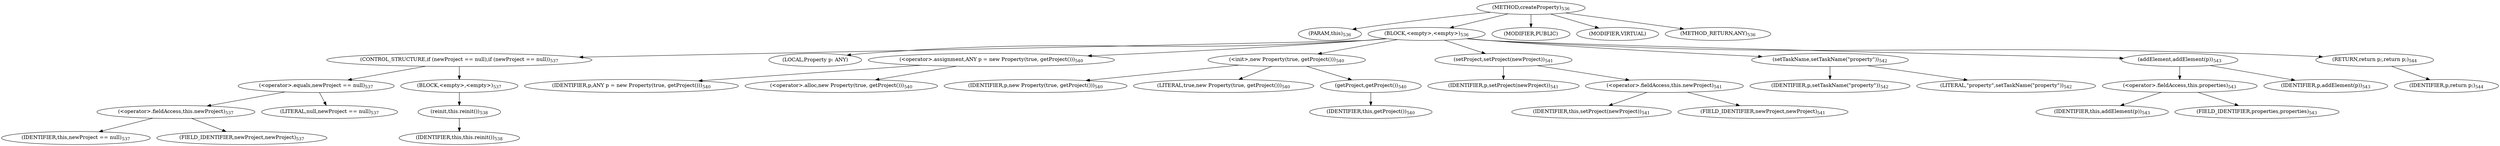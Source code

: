 digraph "createProperty" {  
"1186" [label = <(METHOD,createProperty)<SUB>536</SUB>> ]
"36" [label = <(PARAM,this)<SUB>536</SUB>> ]
"1187" [label = <(BLOCK,&lt;empty&gt;,&lt;empty&gt;)<SUB>536</SUB>> ]
"1188" [label = <(CONTROL_STRUCTURE,if (newProject == null),if (newProject == null))<SUB>537</SUB>> ]
"1189" [label = <(&lt;operator&gt;.equals,newProject == null)<SUB>537</SUB>> ]
"1190" [label = <(&lt;operator&gt;.fieldAccess,this.newProject)<SUB>537</SUB>> ]
"1191" [label = <(IDENTIFIER,this,newProject == null)<SUB>537</SUB>> ]
"1192" [label = <(FIELD_IDENTIFIER,newProject,newProject)<SUB>537</SUB>> ]
"1193" [label = <(LITERAL,null,newProject == null)<SUB>537</SUB>> ]
"1194" [label = <(BLOCK,&lt;empty&gt;,&lt;empty&gt;)<SUB>537</SUB>> ]
"1195" [label = <(reinit,this.reinit())<SUB>538</SUB>> ]
"35" [label = <(IDENTIFIER,this,this.reinit())<SUB>538</SUB>> ]
"39" [label = <(LOCAL,Property p: ANY)> ]
"1196" [label = <(&lt;operator&gt;.assignment,ANY p = new Property(true, getProject()))<SUB>540</SUB>> ]
"1197" [label = <(IDENTIFIER,p,ANY p = new Property(true, getProject()))<SUB>540</SUB>> ]
"1198" [label = <(&lt;operator&gt;.alloc,new Property(true, getProject()))<SUB>540</SUB>> ]
"1199" [label = <(&lt;init&gt;,new Property(true, getProject()))<SUB>540</SUB>> ]
"38" [label = <(IDENTIFIER,p,new Property(true, getProject()))<SUB>540</SUB>> ]
"1200" [label = <(LITERAL,true,new Property(true, getProject()))<SUB>540</SUB>> ]
"1201" [label = <(getProject,getProject())<SUB>540</SUB>> ]
"37" [label = <(IDENTIFIER,this,getProject())<SUB>540</SUB>> ]
"1202" [label = <(setProject,setProject(newProject))<SUB>541</SUB>> ]
"1203" [label = <(IDENTIFIER,p,setProject(newProject))<SUB>541</SUB>> ]
"1204" [label = <(&lt;operator&gt;.fieldAccess,this.newProject)<SUB>541</SUB>> ]
"1205" [label = <(IDENTIFIER,this,setProject(newProject))<SUB>541</SUB>> ]
"1206" [label = <(FIELD_IDENTIFIER,newProject,newProject)<SUB>541</SUB>> ]
"1207" [label = <(setTaskName,setTaskName(&quot;property&quot;))<SUB>542</SUB>> ]
"1208" [label = <(IDENTIFIER,p,setTaskName(&quot;property&quot;))<SUB>542</SUB>> ]
"1209" [label = <(LITERAL,&quot;property&quot;,setTaskName(&quot;property&quot;))<SUB>542</SUB>> ]
"1210" [label = <(addElement,addElement(p))<SUB>543</SUB>> ]
"1211" [label = <(&lt;operator&gt;.fieldAccess,this.properties)<SUB>543</SUB>> ]
"1212" [label = <(IDENTIFIER,this,addElement(p))<SUB>543</SUB>> ]
"1213" [label = <(FIELD_IDENTIFIER,properties,properties)<SUB>543</SUB>> ]
"1214" [label = <(IDENTIFIER,p,addElement(p))<SUB>543</SUB>> ]
"1215" [label = <(RETURN,return p;,return p;)<SUB>544</SUB>> ]
"1216" [label = <(IDENTIFIER,p,return p;)<SUB>544</SUB>> ]
"1217" [label = <(MODIFIER,PUBLIC)> ]
"1218" [label = <(MODIFIER,VIRTUAL)> ]
"1219" [label = <(METHOD_RETURN,ANY)<SUB>536</SUB>> ]
  "1186" -> "36" 
  "1186" -> "1187" 
  "1186" -> "1217" 
  "1186" -> "1218" 
  "1186" -> "1219" 
  "1187" -> "1188" 
  "1187" -> "39" 
  "1187" -> "1196" 
  "1187" -> "1199" 
  "1187" -> "1202" 
  "1187" -> "1207" 
  "1187" -> "1210" 
  "1187" -> "1215" 
  "1188" -> "1189" 
  "1188" -> "1194" 
  "1189" -> "1190" 
  "1189" -> "1193" 
  "1190" -> "1191" 
  "1190" -> "1192" 
  "1194" -> "1195" 
  "1195" -> "35" 
  "1196" -> "1197" 
  "1196" -> "1198" 
  "1199" -> "38" 
  "1199" -> "1200" 
  "1199" -> "1201" 
  "1201" -> "37" 
  "1202" -> "1203" 
  "1202" -> "1204" 
  "1204" -> "1205" 
  "1204" -> "1206" 
  "1207" -> "1208" 
  "1207" -> "1209" 
  "1210" -> "1211" 
  "1210" -> "1214" 
  "1211" -> "1212" 
  "1211" -> "1213" 
  "1215" -> "1216" 
}
